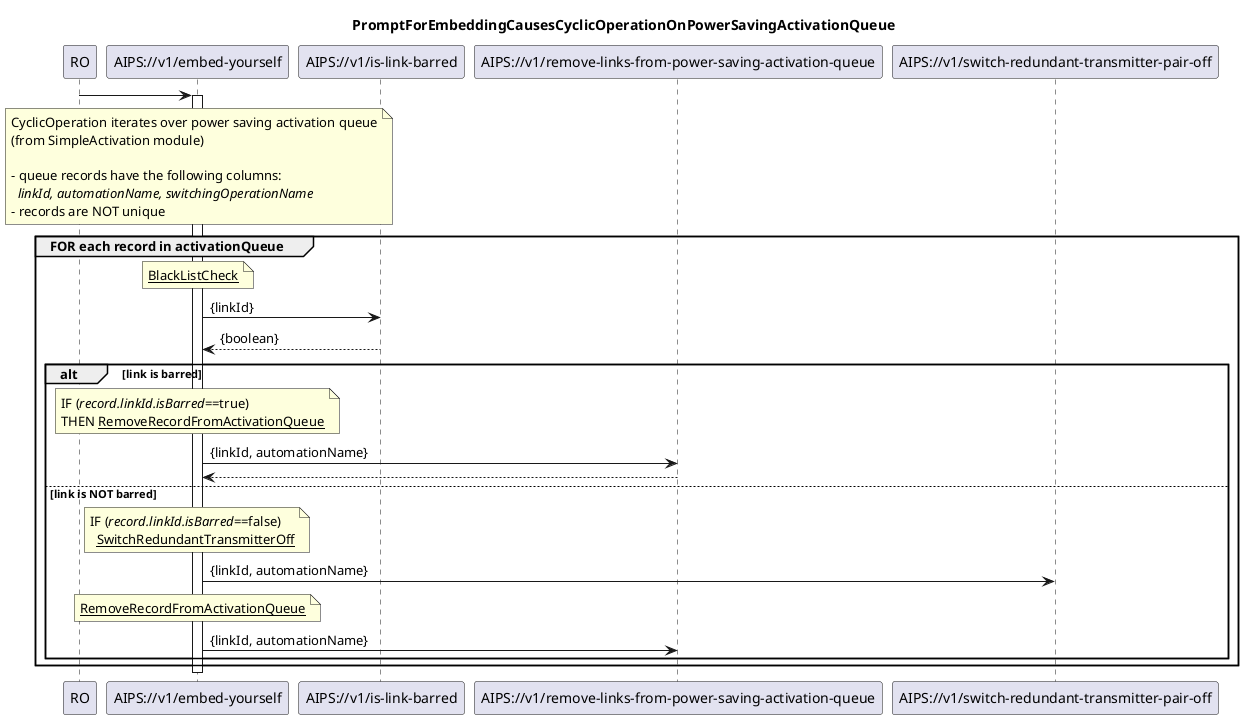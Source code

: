 @startuml 4xx_cyclicOperationOnPowerSavingActivationQueue
skinparam responseMessageBelowArrow true

title
PromptForEmbeddingCausesCyclicOperationOnPowerSavingActivationQueue
end title

participant "RO" as ro
participant "AIPS://v1/embed-yourself" as embedYourself
participant "AIPS://v1/is-link-barred" as isLinkBarred
participant "AIPS://v1/remove-links-from-power-saving-activation-queue" as removeFromQueue
participant "AIPS://v1/switch-redundant-transmitter-pair-off" as redundantTransmittersOff


ro -> embedYourself

'cyclic operation starts
note over embedYourself
  CyclicOperation iterates over power saving activation queue
  (from SimpleActivation module)

  - queue records have the following columns:
    <i>linkId, automationName, switchingOperationName</i>
  - records are NOT unique
end note

activate embedYourself

'iterate over queue
group FOR each record in activationQueue
  ' get the blackList status for the link
  note over embedYourself
      <u>BlackListCheck</u>
  end note
  embedYourself -> isLinkBarred: {linkId}
  isLinkBarred --> embedYourself: {boolean}

  'if link is on blackList remove entry from queue, automationName irrelevant here
  alt link is barred
    note over embedYourself
      IF (<i>record.linkId.isBarred</i>==true)
      THEN <u>RemoveRecordFromActivationQueue</u>
    end note
    embedYourself -> removeFromQueue: {linkId, automationName}
    removeFromQueue --> embedYourself
  
  else link is NOT barred
    'if link is not in blackList
    note over embedYourself
      IF (<i>record.linkId.isBarred</i>==false)
        <u>SwitchRedundantTransmitterOff</u>
    end note
    embedYourself -> redundantTransmittersOff: {linkId, automationName}

    'remove record from queue (no retries)
    note over embedYourself
      <u>RemoveRecordFromActivationQueue</u>
    end note
    embedYourself -> removeFromQueue: {linkId, automationName}

  end
end

deactivate embedYourself

@enduml
